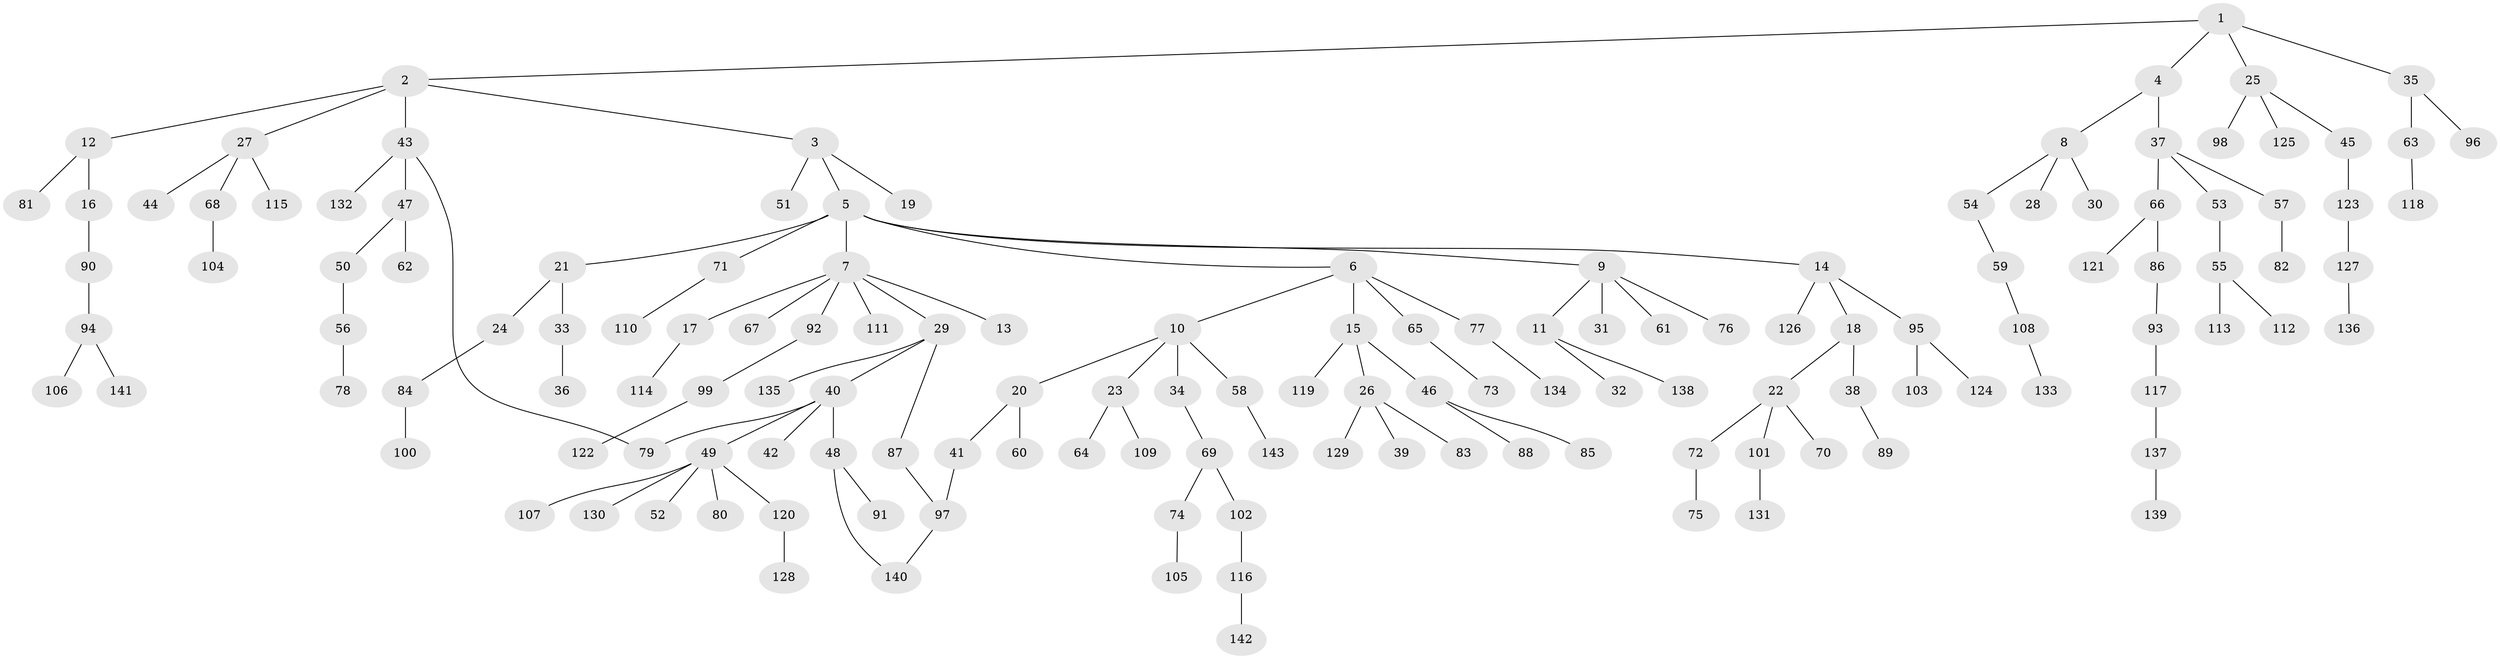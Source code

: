 // coarse degree distribution, {4: 0.039603960396039604, 5: 0.0297029702970297, 3: 0.15841584158415842, 7: 0.009900990099009901, 2: 0.32673267326732675, 1: 0.4158415841584158, 6: 0.019801980198019802}
// Generated by graph-tools (version 1.1) at 2025/36/03/04/25 23:36:02]
// undirected, 143 vertices, 145 edges
graph export_dot {
  node [color=gray90,style=filled];
  1;
  2;
  3;
  4;
  5;
  6;
  7;
  8;
  9;
  10;
  11;
  12;
  13;
  14;
  15;
  16;
  17;
  18;
  19;
  20;
  21;
  22;
  23;
  24;
  25;
  26;
  27;
  28;
  29;
  30;
  31;
  32;
  33;
  34;
  35;
  36;
  37;
  38;
  39;
  40;
  41;
  42;
  43;
  44;
  45;
  46;
  47;
  48;
  49;
  50;
  51;
  52;
  53;
  54;
  55;
  56;
  57;
  58;
  59;
  60;
  61;
  62;
  63;
  64;
  65;
  66;
  67;
  68;
  69;
  70;
  71;
  72;
  73;
  74;
  75;
  76;
  77;
  78;
  79;
  80;
  81;
  82;
  83;
  84;
  85;
  86;
  87;
  88;
  89;
  90;
  91;
  92;
  93;
  94;
  95;
  96;
  97;
  98;
  99;
  100;
  101;
  102;
  103;
  104;
  105;
  106;
  107;
  108;
  109;
  110;
  111;
  112;
  113;
  114;
  115;
  116;
  117;
  118;
  119;
  120;
  121;
  122;
  123;
  124;
  125;
  126;
  127;
  128;
  129;
  130;
  131;
  132;
  133;
  134;
  135;
  136;
  137;
  138;
  139;
  140;
  141;
  142;
  143;
  1 -- 2;
  1 -- 4;
  1 -- 25;
  1 -- 35;
  2 -- 3;
  2 -- 12;
  2 -- 27;
  2 -- 43;
  3 -- 5;
  3 -- 19;
  3 -- 51;
  4 -- 8;
  4 -- 37;
  5 -- 6;
  5 -- 7;
  5 -- 9;
  5 -- 14;
  5 -- 21;
  5 -- 71;
  6 -- 10;
  6 -- 15;
  6 -- 65;
  6 -- 77;
  7 -- 13;
  7 -- 17;
  7 -- 29;
  7 -- 67;
  7 -- 92;
  7 -- 111;
  8 -- 28;
  8 -- 30;
  8 -- 54;
  9 -- 11;
  9 -- 31;
  9 -- 61;
  9 -- 76;
  10 -- 20;
  10 -- 23;
  10 -- 34;
  10 -- 58;
  11 -- 32;
  11 -- 138;
  12 -- 16;
  12 -- 81;
  14 -- 18;
  14 -- 95;
  14 -- 126;
  15 -- 26;
  15 -- 46;
  15 -- 119;
  16 -- 90;
  17 -- 114;
  18 -- 22;
  18 -- 38;
  20 -- 41;
  20 -- 60;
  21 -- 24;
  21 -- 33;
  22 -- 70;
  22 -- 72;
  22 -- 101;
  23 -- 64;
  23 -- 109;
  24 -- 84;
  25 -- 45;
  25 -- 98;
  25 -- 125;
  26 -- 39;
  26 -- 83;
  26 -- 129;
  27 -- 44;
  27 -- 68;
  27 -- 115;
  29 -- 40;
  29 -- 87;
  29 -- 135;
  33 -- 36;
  34 -- 69;
  35 -- 63;
  35 -- 96;
  37 -- 53;
  37 -- 57;
  37 -- 66;
  38 -- 89;
  40 -- 42;
  40 -- 48;
  40 -- 49;
  40 -- 79;
  41 -- 97;
  43 -- 47;
  43 -- 79;
  43 -- 132;
  45 -- 123;
  46 -- 85;
  46 -- 88;
  47 -- 50;
  47 -- 62;
  48 -- 91;
  48 -- 140;
  49 -- 52;
  49 -- 80;
  49 -- 107;
  49 -- 120;
  49 -- 130;
  50 -- 56;
  53 -- 55;
  54 -- 59;
  55 -- 112;
  55 -- 113;
  56 -- 78;
  57 -- 82;
  58 -- 143;
  59 -- 108;
  63 -- 118;
  65 -- 73;
  66 -- 86;
  66 -- 121;
  68 -- 104;
  69 -- 74;
  69 -- 102;
  71 -- 110;
  72 -- 75;
  74 -- 105;
  77 -- 134;
  84 -- 100;
  86 -- 93;
  87 -- 97;
  90 -- 94;
  92 -- 99;
  93 -- 117;
  94 -- 106;
  94 -- 141;
  95 -- 103;
  95 -- 124;
  97 -- 140;
  99 -- 122;
  101 -- 131;
  102 -- 116;
  108 -- 133;
  116 -- 142;
  117 -- 137;
  120 -- 128;
  123 -- 127;
  127 -- 136;
  137 -- 139;
}
